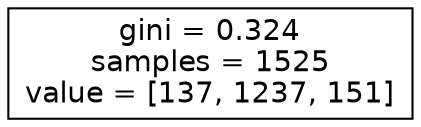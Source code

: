 digraph Tree {
node [shape=box, fontname="helvetica"] ;
edge [fontname="helvetica"] ;
0 [label="gini = 0.324\nsamples = 1525\nvalue = [137, 1237, 151]"] ;
}